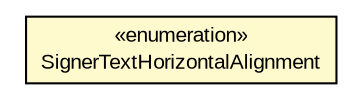 #!/usr/local/bin/dot
#
# Class diagram 
# Generated by UMLGraph version R5_6-24-gf6e263 (http://www.umlgraph.org/)
#

digraph G {
	edge [fontname="arial",fontsize=10,labelfontname="arial",labelfontsize=10];
	node [fontname="arial",fontsize=10,shape=plaintext];
	nodesep=0.25;
	ranksep=0.5;
	// eu.europa.esig.dss.pades.SignatureImageTextParameters.SignerTextHorizontalAlignment
	c627186 [label=<<table title="eu.europa.esig.dss.pades.SignatureImageTextParameters.SignerTextHorizontalAlignment" border="0" cellborder="1" cellspacing="0" cellpadding="2" port="p" bgcolor="lemonChiffon" href="./SignatureImageTextParameters.SignerTextHorizontalAlignment.html">
		<tr><td><table border="0" cellspacing="0" cellpadding="1">
<tr><td align="center" balign="center"> &#171;enumeration&#187; </td></tr>
<tr><td align="center" balign="center"> SignerTextHorizontalAlignment </td></tr>
		</table></td></tr>
		</table>>, URL="./SignatureImageTextParameters.SignerTextHorizontalAlignment.html", fontname="arial", fontcolor="black", fontsize=10.0];
}

